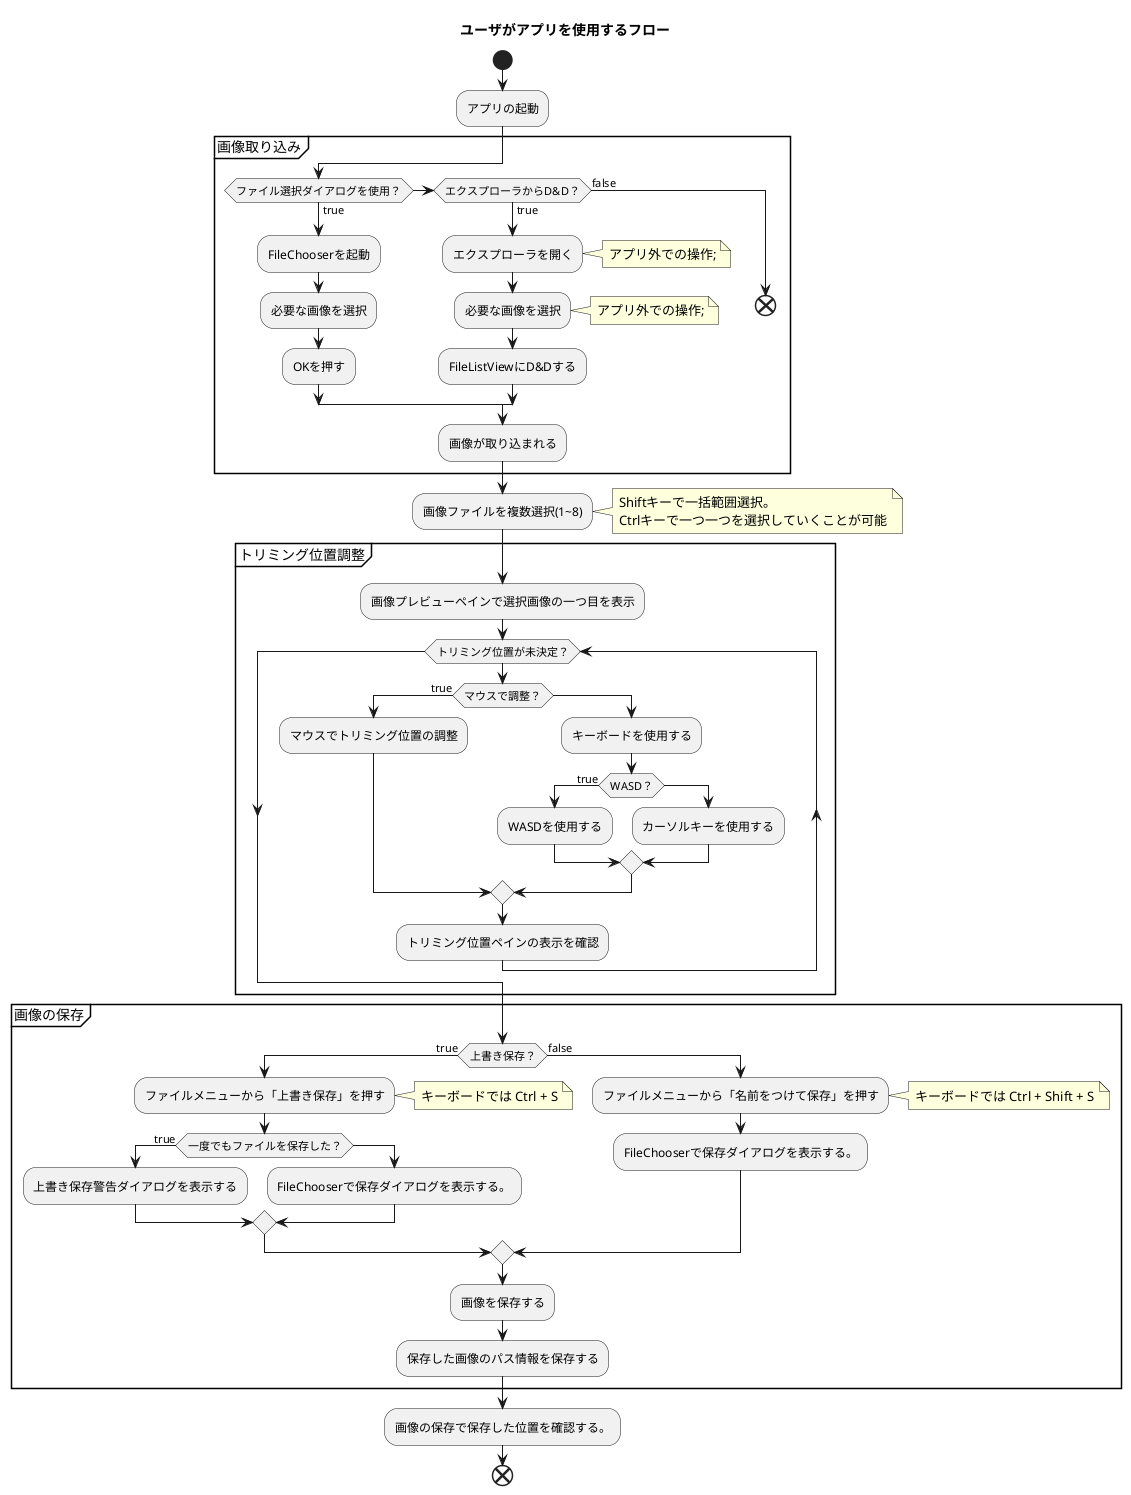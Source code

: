 @startuml img/usecase.png

title ユーザがアプリを使用するフロー

start

:アプリの起動;
partition 画像取り込み {
  if (ファイル選択ダイアログを使用？) then (true)
    :FileChooserを起動;
    :必要な画像を選択;
    :OKを押す;
  elseif (エクスプローラからD&D？) then (true)
    :エクスプローラを開く;
    note right
      アプリ外での操作;
    end note
    :必要な画像を選択;
    note right
      アプリ外での操作;
    end note
    :FileListViewにD&Dする;
  else (false)
    end
  endif
  :画像が取り込まれる;
}

:画像ファイルを複数選択(1~8);
note right
  Shiftキーで一括範囲選択。
  Ctrlキーで一つ一つを選択していくことが可能
end note

partition トリミング位置調整 {
  :画像プレビューペインで選択画像の一つ目を表示;
  while (トリミング位置が未決定？)
    if (マウスで調整？) then (true)
      :マウスでトリミング位置の調整;
    else
      :キーボードを使用する;
      if (WASD？) then (true)
        :WASDを使用する;
      else
        :カーソルキーを使用する;
      endif
    endif
    :トリミング位置ペインの表示を確認;
  endwhile
}

partition 画像の保存 {
  if (上書き保存？) then (true)
    :ファイルメニューから「上書き保存」を押す;
    note right
      キーボードでは Ctrl + S
    end note
    if (一度でもファイルを保存した？) then (true)
      :上書き保存警告ダイアログを表示する;
    else
      :FileChooserで保存ダイアログを表示する。;
    endif
  else (false)
    :ファイルメニューから「名前をつけて保存」を押す;
    note right
      キーボードでは Ctrl + Shift + S
    end note
    :FileChooserで保存ダイアログを表示する。;
  endif
  :画像を保存する;
  :保存した画像のパス情報を保存する;
}

:画像の保存で保存した位置を確認する。;

end

@enduml
